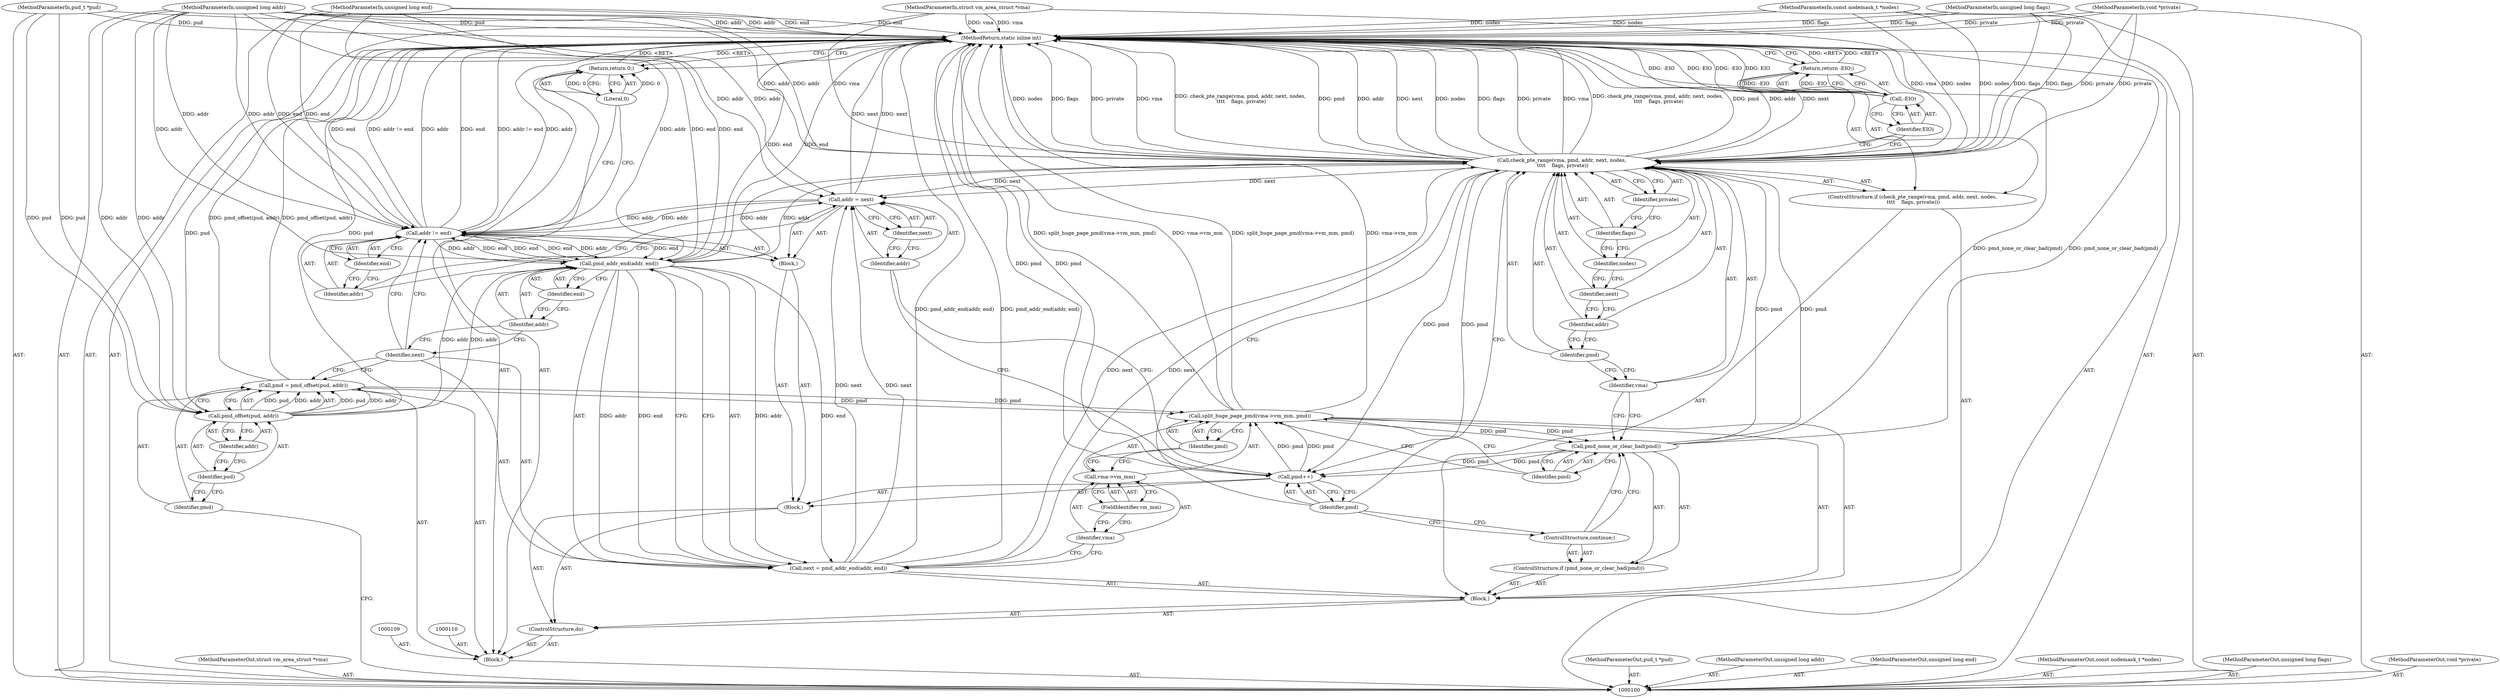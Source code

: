 digraph "1_linux_4a1d704194a441bf83c636004a479e01360ec850_7" {
"1000156" [label="(MethodReturn,static inline int)"];
"1000101" [label="(MethodParameterIn,struct vm_area_struct *vma)"];
"1000220" [label="(MethodParameterOut,struct vm_area_struct *vma)"];
"1000102" [label="(MethodParameterIn,pud_t *pud)"];
"1000221" [label="(MethodParameterOut,pud_t *pud)"];
"1000116" [label="(ControlStructure,do)"];
"1000117" [label="(Block,)"];
"1000120" [label="(Call,pmd_addr_end(addr, end))"];
"1000121" [label="(Identifier,addr)"];
"1000122" [label="(Identifier,end)"];
"1000118" [label="(Call,next = pmd_addr_end(addr, end))"];
"1000119" [label="(Identifier,next)"];
"1000124" [label="(Call,vma->vm_mm)"];
"1000125" [label="(Identifier,vma)"];
"1000126" [label="(FieldIdentifier,vm_mm)"];
"1000123" [label="(Call,split_huge_page_pmd(vma->vm_mm, pmd))"];
"1000127" [label="(Identifier,pmd)"];
"1000128" [label="(ControlStructure,if (pmd_none_or_clear_bad(pmd)))"];
"1000130" [label="(Identifier,pmd)"];
"1000129" [label="(Call,pmd_none_or_clear_bad(pmd))"];
"1000131" [label="(ControlStructure,continue;)"];
"1000134" [label="(Identifier,vma)"];
"1000135" [label="(Identifier,pmd)"];
"1000132" [label="(ControlStructure,if (check_pte_range(vma, pmd, addr, next, nodes,\n \t\t\t\t    flags, private)))"];
"1000136" [label="(Identifier,addr)"];
"1000137" [label="(Identifier,next)"];
"1000138" [label="(Identifier,nodes)"];
"1000133" [label="(Call,check_pte_range(vma, pmd, addr, next, nodes,\n \t\t\t\t    flags, private))"];
"1000140" [label="(Identifier,private)"];
"1000139" [label="(Identifier,flags)"];
"1000142" [label="(Call,-EIO)"];
"1000143" [label="(Identifier,EIO)"];
"1000141" [label="(Return,return -EIO;)"];
"1000144" [label="(Block,)"];
"1000145" [label="(Call,pmd++)"];
"1000146" [label="(Identifier,pmd)"];
"1000147" [label="(Block,)"];
"1000148" [label="(Call,addr = next)"];
"1000149" [label="(Identifier,addr)"];
"1000150" [label="(Identifier,next)"];
"1000151" [label="(Call,addr != end)"];
"1000152" [label="(Identifier,addr)"];
"1000153" [label="(Identifier,end)"];
"1000154" [label="(Return,return 0;)"];
"1000155" [label="(Literal,0)"];
"1000103" [label="(MethodParameterIn,unsigned long addr)"];
"1000222" [label="(MethodParameterOut,unsigned long addr)"];
"1000104" [label="(MethodParameterIn,unsigned long end)"];
"1000223" [label="(MethodParameterOut,unsigned long end)"];
"1000105" [label="(MethodParameterIn,const nodemask_t *nodes)"];
"1000224" [label="(MethodParameterOut,const nodemask_t *nodes)"];
"1000106" [label="(MethodParameterIn,unsigned long flags)"];
"1000225" [label="(MethodParameterOut,unsigned long flags)"];
"1000107" [label="(MethodParameterIn,void *private)"];
"1000226" [label="(MethodParameterOut,void *private)"];
"1000108" [label="(Block,)"];
"1000111" [label="(Call,pmd = pmd_offset(pud, addr))"];
"1000112" [label="(Identifier,pmd)"];
"1000114" [label="(Identifier,pud)"];
"1000115" [label="(Identifier,addr)"];
"1000113" [label="(Call,pmd_offset(pud, addr))"];
"1000156" -> "1000100"  [label="AST: "];
"1000156" -> "1000141"  [label="CFG: "];
"1000156" -> "1000154"  [label="CFG: "];
"1000141" -> "1000156"  [label="DDG: <RET>"];
"1000142" -> "1000156"  [label="DDG: -EIO"];
"1000142" -> "1000156"  [label="DDG: EIO"];
"1000104" -> "1000156"  [label="DDG: end"];
"1000105" -> "1000156"  [label="DDG: nodes"];
"1000113" -> "1000156"  [label="DDG: pud"];
"1000151" -> "1000156"  [label="DDG: end"];
"1000151" -> "1000156"  [label="DDG: addr != end"];
"1000151" -> "1000156"  [label="DDG: addr"];
"1000148" -> "1000156"  [label="DDG: next"];
"1000133" -> "1000156"  [label="DDG: nodes"];
"1000133" -> "1000156"  [label="DDG: flags"];
"1000133" -> "1000156"  [label="DDG: private"];
"1000133" -> "1000156"  [label="DDG: vma"];
"1000133" -> "1000156"  [label="DDG: check_pte_range(vma, pmd, addr, next, nodes,\n \t\t\t\t    flags, private)"];
"1000133" -> "1000156"  [label="DDG: pmd"];
"1000133" -> "1000156"  [label="DDG: addr"];
"1000133" -> "1000156"  [label="DDG: next"];
"1000145" -> "1000156"  [label="DDG: pmd"];
"1000123" -> "1000156"  [label="DDG: vma->vm_mm"];
"1000123" -> "1000156"  [label="DDG: split_huge_page_pmd(vma->vm_mm, pmd)"];
"1000107" -> "1000156"  [label="DDG: private"];
"1000129" -> "1000156"  [label="DDG: pmd_none_or_clear_bad(pmd)"];
"1000103" -> "1000156"  [label="DDG: addr"];
"1000102" -> "1000156"  [label="DDG: pud"];
"1000111" -> "1000156"  [label="DDG: pmd_offset(pud, addr)"];
"1000101" -> "1000156"  [label="DDG: vma"];
"1000118" -> "1000156"  [label="DDG: pmd_addr_end(addr, end)"];
"1000120" -> "1000156"  [label="DDG: end"];
"1000106" -> "1000156"  [label="DDG: flags"];
"1000154" -> "1000156"  [label="DDG: <RET>"];
"1000101" -> "1000100"  [label="AST: "];
"1000101" -> "1000156"  [label="DDG: vma"];
"1000101" -> "1000133"  [label="DDG: vma"];
"1000220" -> "1000100"  [label="AST: "];
"1000102" -> "1000100"  [label="AST: "];
"1000102" -> "1000156"  [label="DDG: pud"];
"1000102" -> "1000113"  [label="DDG: pud"];
"1000221" -> "1000100"  [label="AST: "];
"1000116" -> "1000108"  [label="AST: "];
"1000117" -> "1000116"  [label="AST: "];
"1000144" -> "1000116"  [label="AST: "];
"1000117" -> "1000116"  [label="AST: "];
"1000118" -> "1000117"  [label="AST: "];
"1000123" -> "1000117"  [label="AST: "];
"1000128" -> "1000117"  [label="AST: "];
"1000132" -> "1000117"  [label="AST: "];
"1000120" -> "1000118"  [label="AST: "];
"1000120" -> "1000122"  [label="CFG: "];
"1000121" -> "1000120"  [label="AST: "];
"1000122" -> "1000120"  [label="AST: "];
"1000118" -> "1000120"  [label="CFG: "];
"1000120" -> "1000156"  [label="DDG: end"];
"1000120" -> "1000118"  [label="DDG: addr"];
"1000120" -> "1000118"  [label="DDG: end"];
"1000151" -> "1000120"  [label="DDG: addr"];
"1000151" -> "1000120"  [label="DDG: end"];
"1000113" -> "1000120"  [label="DDG: addr"];
"1000103" -> "1000120"  [label="DDG: addr"];
"1000104" -> "1000120"  [label="DDG: end"];
"1000120" -> "1000133"  [label="DDG: addr"];
"1000120" -> "1000151"  [label="DDG: end"];
"1000121" -> "1000120"  [label="AST: "];
"1000121" -> "1000119"  [label="CFG: "];
"1000122" -> "1000121"  [label="CFG: "];
"1000122" -> "1000120"  [label="AST: "];
"1000122" -> "1000121"  [label="CFG: "];
"1000120" -> "1000122"  [label="CFG: "];
"1000118" -> "1000117"  [label="AST: "];
"1000118" -> "1000120"  [label="CFG: "];
"1000119" -> "1000118"  [label="AST: "];
"1000120" -> "1000118"  [label="AST: "];
"1000125" -> "1000118"  [label="CFG: "];
"1000118" -> "1000156"  [label="DDG: pmd_addr_end(addr, end)"];
"1000120" -> "1000118"  [label="DDG: addr"];
"1000120" -> "1000118"  [label="DDG: end"];
"1000118" -> "1000133"  [label="DDG: next"];
"1000118" -> "1000148"  [label="DDG: next"];
"1000119" -> "1000118"  [label="AST: "];
"1000119" -> "1000151"  [label="CFG: "];
"1000119" -> "1000111"  [label="CFG: "];
"1000121" -> "1000119"  [label="CFG: "];
"1000124" -> "1000123"  [label="AST: "];
"1000124" -> "1000126"  [label="CFG: "];
"1000125" -> "1000124"  [label="AST: "];
"1000126" -> "1000124"  [label="AST: "];
"1000127" -> "1000124"  [label="CFG: "];
"1000125" -> "1000124"  [label="AST: "];
"1000125" -> "1000118"  [label="CFG: "];
"1000126" -> "1000125"  [label="CFG: "];
"1000126" -> "1000124"  [label="AST: "];
"1000126" -> "1000125"  [label="CFG: "];
"1000124" -> "1000126"  [label="CFG: "];
"1000123" -> "1000117"  [label="AST: "];
"1000123" -> "1000127"  [label="CFG: "];
"1000124" -> "1000123"  [label="AST: "];
"1000127" -> "1000123"  [label="AST: "];
"1000130" -> "1000123"  [label="CFG: "];
"1000123" -> "1000156"  [label="DDG: vma->vm_mm"];
"1000123" -> "1000156"  [label="DDG: split_huge_page_pmd(vma->vm_mm, pmd)"];
"1000111" -> "1000123"  [label="DDG: pmd"];
"1000145" -> "1000123"  [label="DDG: pmd"];
"1000123" -> "1000129"  [label="DDG: pmd"];
"1000127" -> "1000123"  [label="AST: "];
"1000127" -> "1000124"  [label="CFG: "];
"1000123" -> "1000127"  [label="CFG: "];
"1000128" -> "1000117"  [label="AST: "];
"1000129" -> "1000128"  [label="AST: "];
"1000131" -> "1000128"  [label="AST: "];
"1000130" -> "1000129"  [label="AST: "];
"1000130" -> "1000123"  [label="CFG: "];
"1000129" -> "1000130"  [label="CFG: "];
"1000129" -> "1000128"  [label="AST: "];
"1000129" -> "1000130"  [label="CFG: "];
"1000130" -> "1000129"  [label="AST: "];
"1000131" -> "1000129"  [label="CFG: "];
"1000134" -> "1000129"  [label="CFG: "];
"1000129" -> "1000156"  [label="DDG: pmd_none_or_clear_bad(pmd)"];
"1000123" -> "1000129"  [label="DDG: pmd"];
"1000129" -> "1000133"  [label="DDG: pmd"];
"1000129" -> "1000145"  [label="DDG: pmd"];
"1000131" -> "1000128"  [label="AST: "];
"1000131" -> "1000129"  [label="CFG: "];
"1000146" -> "1000131"  [label="CFG: "];
"1000134" -> "1000133"  [label="AST: "];
"1000134" -> "1000129"  [label="CFG: "];
"1000135" -> "1000134"  [label="CFG: "];
"1000135" -> "1000133"  [label="AST: "];
"1000135" -> "1000134"  [label="CFG: "];
"1000136" -> "1000135"  [label="CFG: "];
"1000132" -> "1000117"  [label="AST: "];
"1000133" -> "1000132"  [label="AST: "];
"1000141" -> "1000132"  [label="AST: "];
"1000136" -> "1000133"  [label="AST: "];
"1000136" -> "1000135"  [label="CFG: "];
"1000137" -> "1000136"  [label="CFG: "];
"1000137" -> "1000133"  [label="AST: "];
"1000137" -> "1000136"  [label="CFG: "];
"1000138" -> "1000137"  [label="CFG: "];
"1000138" -> "1000133"  [label="AST: "];
"1000138" -> "1000137"  [label="CFG: "];
"1000139" -> "1000138"  [label="CFG: "];
"1000133" -> "1000132"  [label="AST: "];
"1000133" -> "1000140"  [label="CFG: "];
"1000134" -> "1000133"  [label="AST: "];
"1000135" -> "1000133"  [label="AST: "];
"1000136" -> "1000133"  [label="AST: "];
"1000137" -> "1000133"  [label="AST: "];
"1000138" -> "1000133"  [label="AST: "];
"1000139" -> "1000133"  [label="AST: "];
"1000140" -> "1000133"  [label="AST: "];
"1000146" -> "1000133"  [label="CFG: "];
"1000143" -> "1000133"  [label="CFG: "];
"1000133" -> "1000156"  [label="DDG: nodes"];
"1000133" -> "1000156"  [label="DDG: flags"];
"1000133" -> "1000156"  [label="DDG: private"];
"1000133" -> "1000156"  [label="DDG: vma"];
"1000133" -> "1000156"  [label="DDG: check_pte_range(vma, pmd, addr, next, nodes,\n \t\t\t\t    flags, private)"];
"1000133" -> "1000156"  [label="DDG: pmd"];
"1000133" -> "1000156"  [label="DDG: addr"];
"1000133" -> "1000156"  [label="DDG: next"];
"1000101" -> "1000133"  [label="DDG: vma"];
"1000129" -> "1000133"  [label="DDG: pmd"];
"1000120" -> "1000133"  [label="DDG: addr"];
"1000103" -> "1000133"  [label="DDG: addr"];
"1000118" -> "1000133"  [label="DDG: next"];
"1000105" -> "1000133"  [label="DDG: nodes"];
"1000106" -> "1000133"  [label="DDG: flags"];
"1000107" -> "1000133"  [label="DDG: private"];
"1000133" -> "1000145"  [label="DDG: pmd"];
"1000133" -> "1000148"  [label="DDG: next"];
"1000140" -> "1000133"  [label="AST: "];
"1000140" -> "1000139"  [label="CFG: "];
"1000133" -> "1000140"  [label="CFG: "];
"1000139" -> "1000133"  [label="AST: "];
"1000139" -> "1000138"  [label="CFG: "];
"1000140" -> "1000139"  [label="CFG: "];
"1000142" -> "1000141"  [label="AST: "];
"1000142" -> "1000143"  [label="CFG: "];
"1000143" -> "1000142"  [label="AST: "];
"1000141" -> "1000142"  [label="CFG: "];
"1000142" -> "1000156"  [label="DDG: -EIO"];
"1000142" -> "1000156"  [label="DDG: EIO"];
"1000142" -> "1000141"  [label="DDG: -EIO"];
"1000143" -> "1000142"  [label="AST: "];
"1000143" -> "1000133"  [label="CFG: "];
"1000142" -> "1000143"  [label="CFG: "];
"1000141" -> "1000132"  [label="AST: "];
"1000141" -> "1000142"  [label="CFG: "];
"1000142" -> "1000141"  [label="AST: "];
"1000156" -> "1000141"  [label="CFG: "];
"1000141" -> "1000156"  [label="DDG: <RET>"];
"1000142" -> "1000141"  [label="DDG: -EIO"];
"1000144" -> "1000116"  [label="AST: "];
"1000145" -> "1000144"  [label="AST: "];
"1000147" -> "1000144"  [label="AST: "];
"1000145" -> "1000144"  [label="AST: "];
"1000145" -> "1000146"  [label="CFG: "];
"1000146" -> "1000145"  [label="AST: "];
"1000149" -> "1000145"  [label="CFG: "];
"1000145" -> "1000156"  [label="DDG: pmd"];
"1000145" -> "1000123"  [label="DDG: pmd"];
"1000129" -> "1000145"  [label="DDG: pmd"];
"1000133" -> "1000145"  [label="DDG: pmd"];
"1000146" -> "1000145"  [label="AST: "];
"1000146" -> "1000131"  [label="CFG: "];
"1000146" -> "1000133"  [label="CFG: "];
"1000145" -> "1000146"  [label="CFG: "];
"1000147" -> "1000144"  [label="AST: "];
"1000148" -> "1000147"  [label="AST: "];
"1000151" -> "1000147"  [label="AST: "];
"1000148" -> "1000147"  [label="AST: "];
"1000148" -> "1000150"  [label="CFG: "];
"1000149" -> "1000148"  [label="AST: "];
"1000150" -> "1000148"  [label="AST: "];
"1000152" -> "1000148"  [label="CFG: "];
"1000148" -> "1000156"  [label="DDG: next"];
"1000118" -> "1000148"  [label="DDG: next"];
"1000133" -> "1000148"  [label="DDG: next"];
"1000103" -> "1000148"  [label="DDG: addr"];
"1000148" -> "1000151"  [label="DDG: addr"];
"1000149" -> "1000148"  [label="AST: "];
"1000149" -> "1000145"  [label="CFG: "];
"1000150" -> "1000149"  [label="CFG: "];
"1000150" -> "1000148"  [label="AST: "];
"1000150" -> "1000149"  [label="CFG: "];
"1000148" -> "1000150"  [label="CFG: "];
"1000151" -> "1000147"  [label="AST: "];
"1000151" -> "1000153"  [label="CFG: "];
"1000152" -> "1000151"  [label="AST: "];
"1000153" -> "1000151"  [label="AST: "];
"1000119" -> "1000151"  [label="CFG: "];
"1000155" -> "1000151"  [label="CFG: "];
"1000151" -> "1000156"  [label="DDG: end"];
"1000151" -> "1000156"  [label="DDG: addr != end"];
"1000151" -> "1000156"  [label="DDG: addr"];
"1000151" -> "1000120"  [label="DDG: addr"];
"1000151" -> "1000120"  [label="DDG: end"];
"1000148" -> "1000151"  [label="DDG: addr"];
"1000103" -> "1000151"  [label="DDG: addr"];
"1000120" -> "1000151"  [label="DDG: end"];
"1000104" -> "1000151"  [label="DDG: end"];
"1000152" -> "1000151"  [label="AST: "];
"1000152" -> "1000148"  [label="CFG: "];
"1000153" -> "1000152"  [label="CFG: "];
"1000153" -> "1000151"  [label="AST: "];
"1000153" -> "1000152"  [label="CFG: "];
"1000151" -> "1000153"  [label="CFG: "];
"1000154" -> "1000108"  [label="AST: "];
"1000154" -> "1000155"  [label="CFG: "];
"1000155" -> "1000154"  [label="AST: "];
"1000156" -> "1000154"  [label="CFG: "];
"1000154" -> "1000156"  [label="DDG: <RET>"];
"1000155" -> "1000154"  [label="DDG: 0"];
"1000155" -> "1000154"  [label="AST: "];
"1000155" -> "1000151"  [label="CFG: "];
"1000154" -> "1000155"  [label="CFG: "];
"1000155" -> "1000154"  [label="DDG: 0"];
"1000103" -> "1000100"  [label="AST: "];
"1000103" -> "1000156"  [label="DDG: addr"];
"1000103" -> "1000113"  [label="DDG: addr"];
"1000103" -> "1000120"  [label="DDG: addr"];
"1000103" -> "1000133"  [label="DDG: addr"];
"1000103" -> "1000148"  [label="DDG: addr"];
"1000103" -> "1000151"  [label="DDG: addr"];
"1000222" -> "1000100"  [label="AST: "];
"1000104" -> "1000100"  [label="AST: "];
"1000104" -> "1000156"  [label="DDG: end"];
"1000104" -> "1000120"  [label="DDG: end"];
"1000104" -> "1000151"  [label="DDG: end"];
"1000223" -> "1000100"  [label="AST: "];
"1000105" -> "1000100"  [label="AST: "];
"1000105" -> "1000156"  [label="DDG: nodes"];
"1000105" -> "1000133"  [label="DDG: nodes"];
"1000224" -> "1000100"  [label="AST: "];
"1000106" -> "1000100"  [label="AST: "];
"1000106" -> "1000156"  [label="DDG: flags"];
"1000106" -> "1000133"  [label="DDG: flags"];
"1000225" -> "1000100"  [label="AST: "];
"1000107" -> "1000100"  [label="AST: "];
"1000107" -> "1000156"  [label="DDG: private"];
"1000107" -> "1000133"  [label="DDG: private"];
"1000226" -> "1000100"  [label="AST: "];
"1000108" -> "1000100"  [label="AST: "];
"1000109" -> "1000108"  [label="AST: "];
"1000110" -> "1000108"  [label="AST: "];
"1000111" -> "1000108"  [label="AST: "];
"1000116" -> "1000108"  [label="AST: "];
"1000154" -> "1000108"  [label="AST: "];
"1000111" -> "1000108"  [label="AST: "];
"1000111" -> "1000113"  [label="CFG: "];
"1000112" -> "1000111"  [label="AST: "];
"1000113" -> "1000111"  [label="AST: "];
"1000119" -> "1000111"  [label="CFG: "];
"1000111" -> "1000156"  [label="DDG: pmd_offset(pud, addr)"];
"1000113" -> "1000111"  [label="DDG: pud"];
"1000113" -> "1000111"  [label="DDG: addr"];
"1000111" -> "1000123"  [label="DDG: pmd"];
"1000112" -> "1000111"  [label="AST: "];
"1000112" -> "1000100"  [label="CFG: "];
"1000114" -> "1000112"  [label="CFG: "];
"1000114" -> "1000113"  [label="AST: "];
"1000114" -> "1000112"  [label="CFG: "];
"1000115" -> "1000114"  [label="CFG: "];
"1000115" -> "1000113"  [label="AST: "];
"1000115" -> "1000114"  [label="CFG: "];
"1000113" -> "1000115"  [label="CFG: "];
"1000113" -> "1000111"  [label="AST: "];
"1000113" -> "1000115"  [label="CFG: "];
"1000114" -> "1000113"  [label="AST: "];
"1000115" -> "1000113"  [label="AST: "];
"1000111" -> "1000113"  [label="CFG: "];
"1000113" -> "1000156"  [label="DDG: pud"];
"1000113" -> "1000111"  [label="DDG: pud"];
"1000113" -> "1000111"  [label="DDG: addr"];
"1000102" -> "1000113"  [label="DDG: pud"];
"1000103" -> "1000113"  [label="DDG: addr"];
"1000113" -> "1000120"  [label="DDG: addr"];
}

